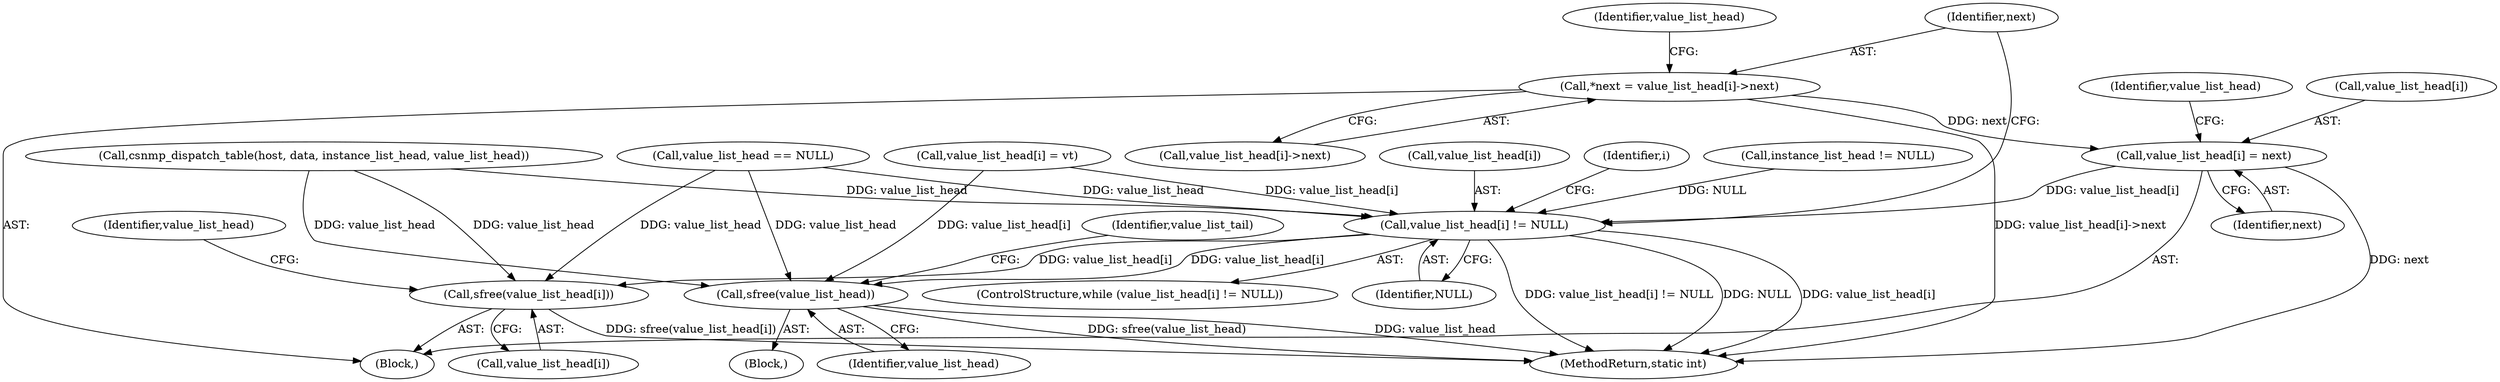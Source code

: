 digraph "0_collectd_d16c24542b2f96a194d43a73c2e5778822b9cb47@array" {
"1000865" [label="(Call,value_list_head[i] = next)"];
"1000854" [label="(Call,*next = value_list_head[i]->next)"];
"1000847" [label="(Call,value_list_head[i] != NULL)"];
"1000861" [label="(Call,sfree(value_list_head[i]))"];
"1000870" [label="(Call,sfree(value_list_head))"];
"1000873" [label="(Identifier,value_list_tail)"];
"1000844" [label="(Identifier,i)"];
"1000869" [label="(Identifier,next)"];
"1000863" [label="(Identifier,value_list_head)"];
"1000856" [label="(Call,value_list_head[i]->next)"];
"1000870" [label="(Call,sfree(value_list_head))"];
"1000865" [label="(Call,value_list_head[i] = next)"];
"1000852" [label="(Block,)"];
"1000749" [label="(Call,value_list_head[i] = vt)"];
"1000866" [label="(Call,value_list_head[i])"];
"1000819" [label="(Call,instance_list_head != NULL)"];
"1000847" [label="(Call,value_list_head[i] != NULL)"];
"1000846" [label="(ControlStructure,while (value_list_head[i] != NULL))"];
"1000123" [label="(Block,)"];
"1000855" [label="(Identifier,next)"];
"1000848" [label="(Call,value_list_head[i])"];
"1000861" [label="(Call,sfree(value_list_head[i]))"];
"1000867" [label="(Identifier,value_list_head)"];
"1000849" [label="(Identifier,value_list_head)"];
"1000851" [label="(Identifier,NULL)"];
"1000871" [label="(Identifier,value_list_head)"];
"1000854" [label="(Call,*next = value_list_head[i]->next)"];
"1000876" [label="(MethodReturn,static int)"];
"1000862" [label="(Call,value_list_head[i])"];
"1000286" [label="(Call,value_list_head == NULL)"];
"1000813" [label="(Call,csnmp_dispatch_table(host, data, instance_list_head, value_list_head))"];
"1000865" -> "1000852"  [label="AST: "];
"1000865" -> "1000869"  [label="CFG: "];
"1000866" -> "1000865"  [label="AST: "];
"1000869" -> "1000865"  [label="AST: "];
"1000849" -> "1000865"  [label="CFG: "];
"1000865" -> "1000876"  [label="DDG: next"];
"1000865" -> "1000847"  [label="DDG: value_list_head[i]"];
"1000854" -> "1000865"  [label="DDG: next"];
"1000854" -> "1000852"  [label="AST: "];
"1000854" -> "1000856"  [label="CFG: "];
"1000855" -> "1000854"  [label="AST: "];
"1000856" -> "1000854"  [label="AST: "];
"1000863" -> "1000854"  [label="CFG: "];
"1000854" -> "1000876"  [label="DDG: value_list_head[i]->next"];
"1000847" -> "1000846"  [label="AST: "];
"1000847" -> "1000851"  [label="CFG: "];
"1000848" -> "1000847"  [label="AST: "];
"1000851" -> "1000847"  [label="AST: "];
"1000855" -> "1000847"  [label="CFG: "];
"1000844" -> "1000847"  [label="CFG: "];
"1000847" -> "1000876"  [label="DDG: NULL"];
"1000847" -> "1000876"  [label="DDG: value_list_head[i]"];
"1000847" -> "1000876"  [label="DDG: value_list_head[i] != NULL"];
"1000286" -> "1000847"  [label="DDG: value_list_head"];
"1000813" -> "1000847"  [label="DDG: value_list_head"];
"1000749" -> "1000847"  [label="DDG: value_list_head[i]"];
"1000819" -> "1000847"  [label="DDG: NULL"];
"1000847" -> "1000861"  [label="DDG: value_list_head[i]"];
"1000847" -> "1000870"  [label="DDG: value_list_head[i]"];
"1000861" -> "1000852"  [label="AST: "];
"1000861" -> "1000862"  [label="CFG: "];
"1000862" -> "1000861"  [label="AST: "];
"1000867" -> "1000861"  [label="CFG: "];
"1000861" -> "1000876"  [label="DDG: sfree(value_list_head[i])"];
"1000286" -> "1000861"  [label="DDG: value_list_head"];
"1000813" -> "1000861"  [label="DDG: value_list_head"];
"1000870" -> "1000123"  [label="AST: "];
"1000870" -> "1000871"  [label="CFG: "];
"1000871" -> "1000870"  [label="AST: "];
"1000873" -> "1000870"  [label="CFG: "];
"1000870" -> "1000876"  [label="DDG: sfree(value_list_head)"];
"1000870" -> "1000876"  [label="DDG: value_list_head"];
"1000286" -> "1000870"  [label="DDG: value_list_head"];
"1000813" -> "1000870"  [label="DDG: value_list_head"];
"1000749" -> "1000870"  [label="DDG: value_list_head[i]"];
}
